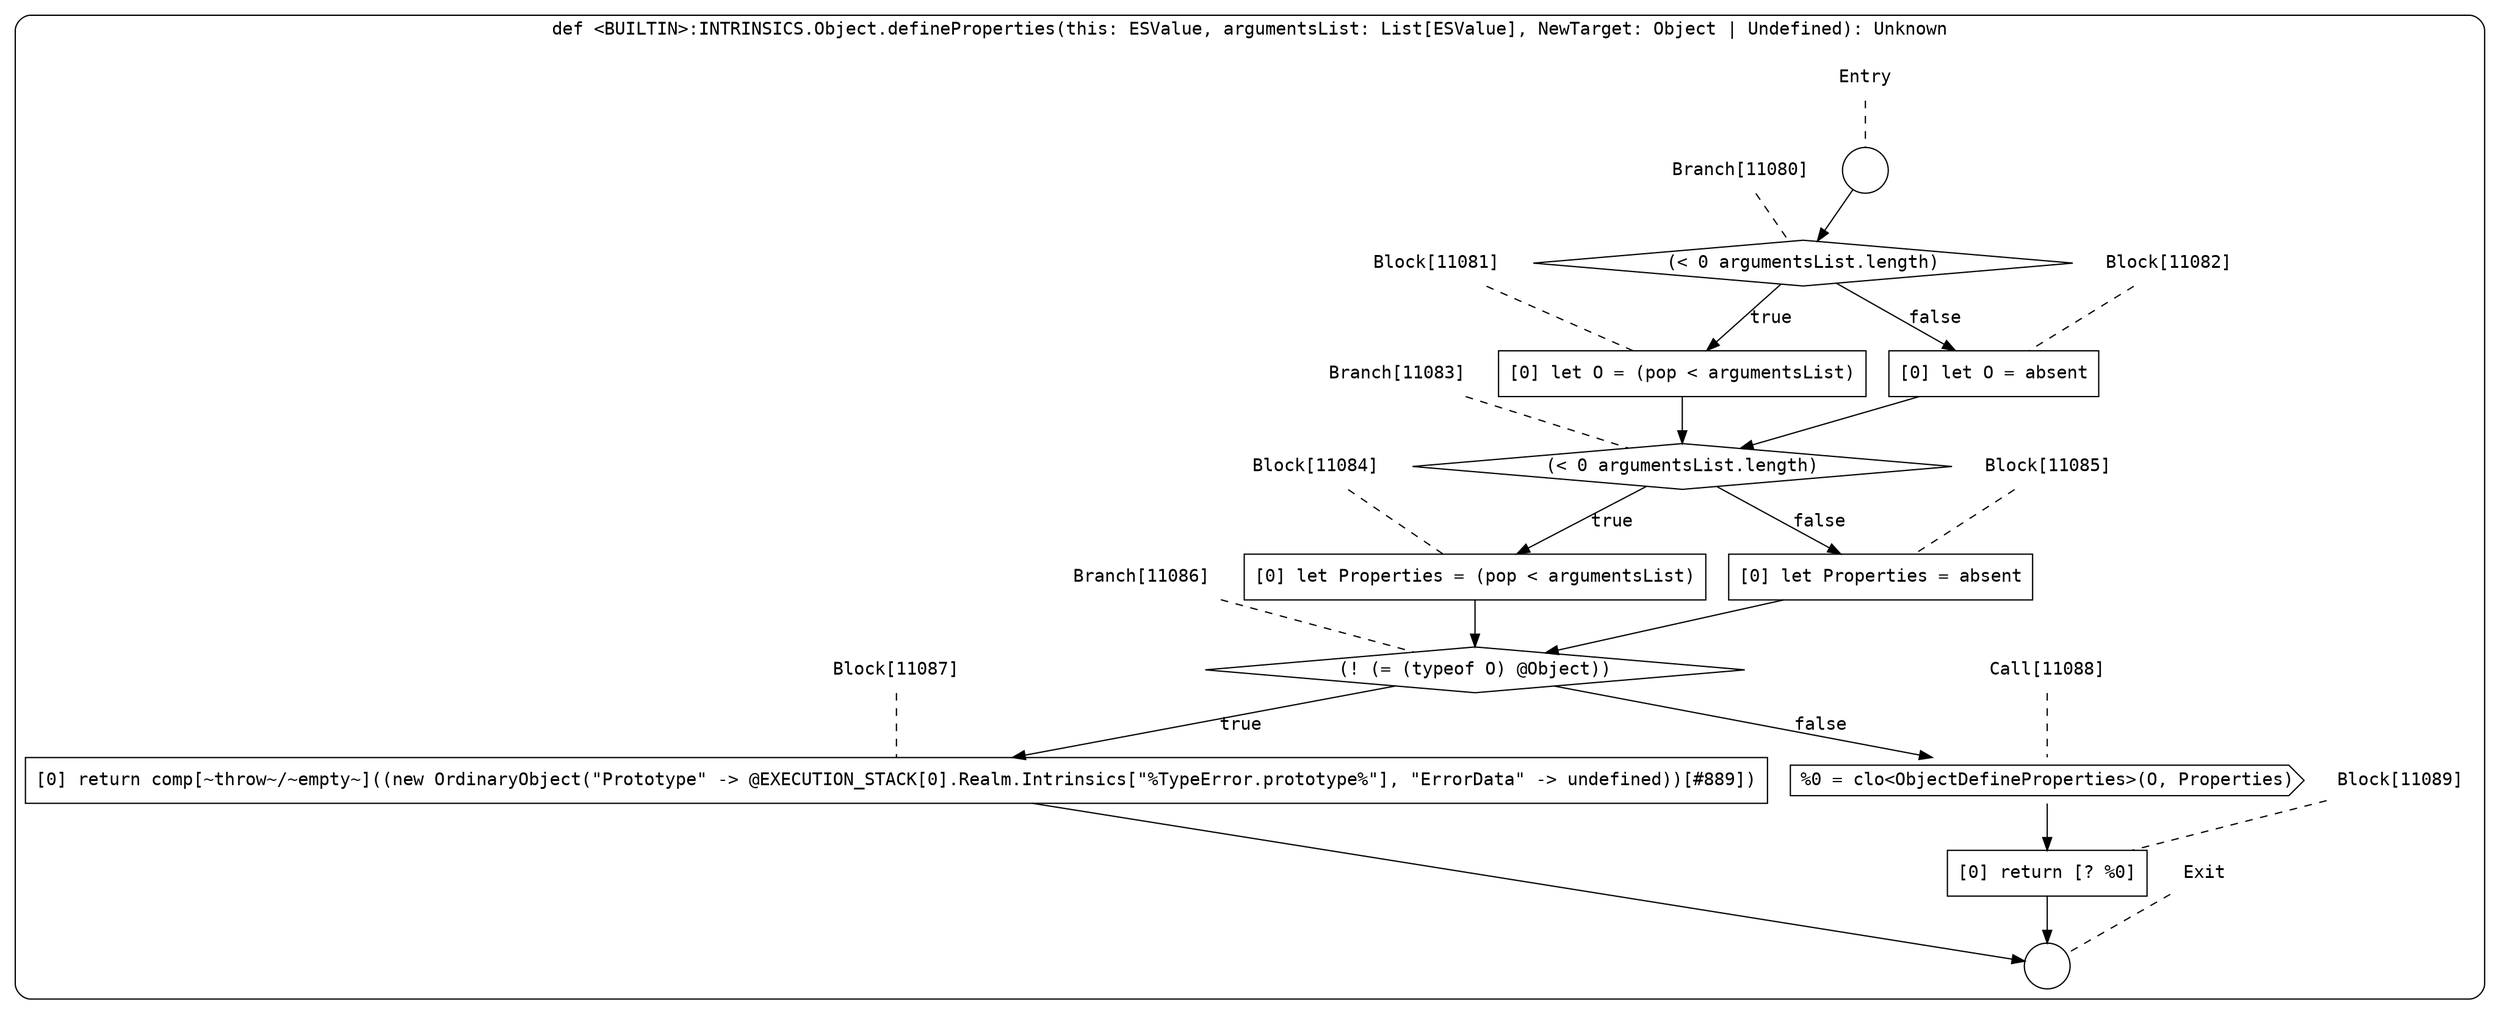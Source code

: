 digraph {
  graph [fontname = "Consolas"]
  node [fontname = "Consolas"]
  edge [fontname = "Consolas"]
  subgraph cluster1998 {
    label = "def <BUILTIN>:INTRINSICS.Object.defineProperties(this: ESValue, argumentsList: List[ESValue], NewTarget: Object | Undefined): Unknown"
    style = rounded
    cluster1998_entry_name [shape=none, label=<<font color="black">Entry</font>>]
    cluster1998_entry_name -> cluster1998_entry [arrowhead=none, color="black", style=dashed]
    cluster1998_entry [shape=circle label=" " color="black" fillcolor="white" style=filled]
    cluster1998_entry -> node11080 [color="black"]
    cluster1998_exit_name [shape=none, label=<<font color="black">Exit</font>>]
    cluster1998_exit_name -> cluster1998_exit [arrowhead=none, color="black", style=dashed]
    cluster1998_exit [shape=circle label=" " color="black" fillcolor="white" style=filled]
    node11080_name [shape=none, label=<<font color="black">Branch[11080]</font>>]
    node11080_name -> node11080 [arrowhead=none, color="black", style=dashed]
    node11080 [shape=diamond, label=<<font color="black">(&lt; 0 argumentsList.length)</font>> color="black" fillcolor="white", style=filled]
    node11080 -> node11081 [label=<<font color="black">true</font>> color="black"]
    node11080 -> node11082 [label=<<font color="black">false</font>> color="black"]
    node11081_name [shape=none, label=<<font color="black">Block[11081]</font>>]
    node11081_name -> node11081 [arrowhead=none, color="black", style=dashed]
    node11081 [shape=box, label=<<font color="black">[0] let O = (pop &lt; argumentsList)<BR ALIGN="LEFT"/></font>> color="black" fillcolor="white", style=filled]
    node11081 -> node11083 [color="black"]
    node11082_name [shape=none, label=<<font color="black">Block[11082]</font>>]
    node11082_name -> node11082 [arrowhead=none, color="black", style=dashed]
    node11082 [shape=box, label=<<font color="black">[0] let O = absent<BR ALIGN="LEFT"/></font>> color="black" fillcolor="white", style=filled]
    node11082 -> node11083 [color="black"]
    node11083_name [shape=none, label=<<font color="black">Branch[11083]</font>>]
    node11083_name -> node11083 [arrowhead=none, color="black", style=dashed]
    node11083 [shape=diamond, label=<<font color="black">(&lt; 0 argumentsList.length)</font>> color="black" fillcolor="white", style=filled]
    node11083 -> node11084 [label=<<font color="black">true</font>> color="black"]
    node11083 -> node11085 [label=<<font color="black">false</font>> color="black"]
    node11084_name [shape=none, label=<<font color="black">Block[11084]</font>>]
    node11084_name -> node11084 [arrowhead=none, color="black", style=dashed]
    node11084 [shape=box, label=<<font color="black">[0] let Properties = (pop &lt; argumentsList)<BR ALIGN="LEFT"/></font>> color="black" fillcolor="white", style=filled]
    node11084 -> node11086 [color="black"]
    node11085_name [shape=none, label=<<font color="black">Block[11085]</font>>]
    node11085_name -> node11085 [arrowhead=none, color="black", style=dashed]
    node11085 [shape=box, label=<<font color="black">[0] let Properties = absent<BR ALIGN="LEFT"/></font>> color="black" fillcolor="white", style=filled]
    node11085 -> node11086 [color="black"]
    node11086_name [shape=none, label=<<font color="black">Branch[11086]</font>>]
    node11086_name -> node11086 [arrowhead=none, color="black", style=dashed]
    node11086 [shape=diamond, label=<<font color="black">(! (= (typeof O) @Object))</font>> color="black" fillcolor="white", style=filled]
    node11086 -> node11087 [label=<<font color="black">true</font>> color="black"]
    node11086 -> node11088 [label=<<font color="black">false</font>> color="black"]
    node11087_name [shape=none, label=<<font color="black">Block[11087]</font>>]
    node11087_name -> node11087 [arrowhead=none, color="black", style=dashed]
    node11087 [shape=box, label=<<font color="black">[0] return comp[~throw~/~empty~]((new OrdinaryObject(&quot;Prototype&quot; -&gt; @EXECUTION_STACK[0].Realm.Intrinsics[&quot;%TypeError.prototype%&quot;], &quot;ErrorData&quot; -&gt; undefined))[#889])<BR ALIGN="LEFT"/></font>> color="black" fillcolor="white", style=filled]
    node11087 -> cluster1998_exit [color="black"]
    node11088_name [shape=none, label=<<font color="black">Call[11088]</font>>]
    node11088_name -> node11088 [arrowhead=none, color="black", style=dashed]
    node11088 [shape=cds, label=<<font color="black">%0 = clo&lt;ObjectDefineProperties&gt;(O, Properties)</font>> color="black" fillcolor="white", style=filled]
    node11088 -> node11089 [color="black"]
    node11089_name [shape=none, label=<<font color="black">Block[11089]</font>>]
    node11089_name -> node11089 [arrowhead=none, color="black", style=dashed]
    node11089 [shape=box, label=<<font color="black">[0] return [? %0]<BR ALIGN="LEFT"/></font>> color="black" fillcolor="white", style=filled]
    node11089 -> cluster1998_exit [color="black"]
  }
}
